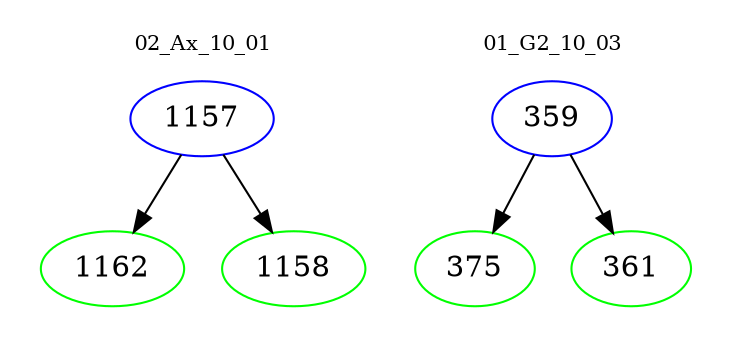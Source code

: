 digraph{
subgraph cluster_0 {
color = white
label = "02_Ax_10_01";
fontsize=10;
T0_1157 [label="1157", color="blue"]
T0_1157 -> T0_1162 [color="black"]
T0_1162 [label="1162", color="green"]
T0_1157 -> T0_1158 [color="black"]
T0_1158 [label="1158", color="green"]
}
subgraph cluster_1 {
color = white
label = "01_G2_10_03";
fontsize=10;
T1_359 [label="359", color="blue"]
T1_359 -> T1_375 [color="black"]
T1_375 [label="375", color="green"]
T1_359 -> T1_361 [color="black"]
T1_361 [label="361", color="green"]
}
}
